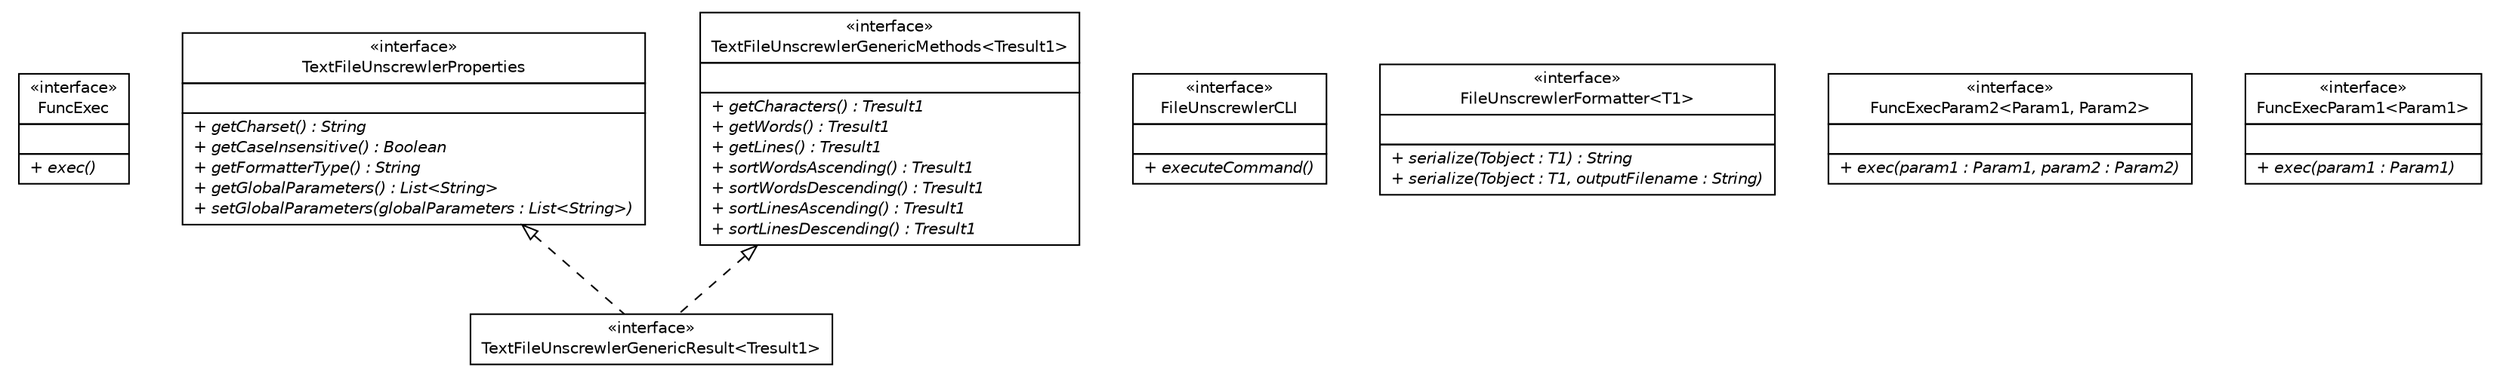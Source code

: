 #!/usr/local/bin/dot
#
# Class diagram 
# Generated by UMLGraph version R5_6-24-gf6e263 (http://www.umlgraph.org/)
#

digraph G {
	edge [fontname="Helvetica",fontsize=10,labelfontname="Helvetica",labelfontsize=10];
	node [fontname="Helvetica",fontsize=10,shape=plaintext];
	nodesep=0.25;
	ranksep=0.5;
	// org.apache.clusterbr.proc.ifc.FuncExec
	c117 [label=<<table title="org.apache.clusterbr.proc.ifc.FuncExec" border="0" cellborder="1" cellspacing="0" cellpadding="2" port="p" href="./FuncExec.html">
		<tr><td><table border="0" cellspacing="0" cellpadding="1">
<tr><td align="center" balign="center"> &#171;interface&#187; </td></tr>
<tr><td align="center" balign="center"> FuncExec </td></tr>
		</table></td></tr>
		<tr><td><table border="0" cellspacing="0" cellpadding="1">
<tr><td align="left" balign="left">  </td></tr>
		</table></td></tr>
		<tr><td><table border="0" cellspacing="0" cellpadding="1">
<tr><td align="left" balign="left"><font face="Helvetica-Oblique" point-size="10.0"> + exec() </font></td></tr>
		</table></td></tr>
		</table>>, URL="./FuncExec.html", fontname="Helvetica", fontcolor="black", fontsize=10.0];
	// org.apache.clusterbr.proc.ifc.TextFileUnscrewlerProperties
	c118 [label=<<table title="org.apache.clusterbr.proc.ifc.TextFileUnscrewlerProperties" border="0" cellborder="1" cellspacing="0" cellpadding="2" port="p" href="./TextFileUnscrewlerProperties.html">
		<tr><td><table border="0" cellspacing="0" cellpadding="1">
<tr><td align="center" balign="center"> &#171;interface&#187; </td></tr>
<tr><td align="center" balign="center"> TextFileUnscrewlerProperties </td></tr>
		</table></td></tr>
		<tr><td><table border="0" cellspacing="0" cellpadding="1">
<tr><td align="left" balign="left">  </td></tr>
		</table></td></tr>
		<tr><td><table border="0" cellspacing="0" cellpadding="1">
<tr><td align="left" balign="left"><font face="Helvetica-Oblique" point-size="10.0"> + getCharset() : String </font></td></tr>
<tr><td align="left" balign="left"><font face="Helvetica-Oblique" point-size="10.0"> + getCaseInsensitive() : Boolean </font></td></tr>
<tr><td align="left" balign="left"><font face="Helvetica-Oblique" point-size="10.0"> + getFormatterType() : String </font></td></tr>
<tr><td align="left" balign="left"><font face="Helvetica-Oblique" point-size="10.0"> + getGlobalParameters() : List&lt;String&gt; </font></td></tr>
<tr><td align="left" balign="left"><font face="Helvetica-Oblique" point-size="10.0"> + setGlobalParameters(globalParameters : List&lt;String&gt;) </font></td></tr>
		</table></td></tr>
		</table>>, URL="./TextFileUnscrewlerProperties.html", fontname="Helvetica", fontcolor="black", fontsize=10.0];
	// org.apache.clusterbr.proc.ifc.FileUnscrewlerCLI
	c119 [label=<<table title="org.apache.clusterbr.proc.ifc.FileUnscrewlerCLI" border="0" cellborder="1" cellspacing="0" cellpadding="2" port="p" href="./FileUnscrewlerCLI.html">
		<tr><td><table border="0" cellspacing="0" cellpadding="1">
<tr><td align="center" balign="center"> &#171;interface&#187; </td></tr>
<tr><td align="center" balign="center"> FileUnscrewlerCLI </td></tr>
		</table></td></tr>
		<tr><td><table border="0" cellspacing="0" cellpadding="1">
<tr><td align="left" balign="left">  </td></tr>
		</table></td></tr>
		<tr><td><table border="0" cellspacing="0" cellpadding="1">
<tr><td align="left" balign="left"><font face="Helvetica-Oblique" point-size="10.0"> + executeCommand() </font></td></tr>
		</table></td></tr>
		</table>>, URL="./FileUnscrewlerCLI.html", fontname="Helvetica", fontcolor="black", fontsize=10.0];
	// org.apache.clusterbr.proc.ifc.FileUnscrewlerFormatter<T1>
	c120 [label=<<table title="org.apache.clusterbr.proc.ifc.FileUnscrewlerFormatter" border="0" cellborder="1" cellspacing="0" cellpadding="2" port="p" href="./FileUnscrewlerFormatter.html">
		<tr><td><table border="0" cellspacing="0" cellpadding="1">
<tr><td align="center" balign="center"> &#171;interface&#187; </td></tr>
<tr><td align="center" balign="center"> FileUnscrewlerFormatter&lt;T1&gt; </td></tr>
		</table></td></tr>
		<tr><td><table border="0" cellspacing="0" cellpadding="1">
<tr><td align="left" balign="left">  </td></tr>
		</table></td></tr>
		<tr><td><table border="0" cellspacing="0" cellpadding="1">
<tr><td align="left" balign="left"><font face="Helvetica-Oblique" point-size="10.0"> + serialize(Tobject : T1) : String </font></td></tr>
<tr><td align="left" balign="left"><font face="Helvetica-Oblique" point-size="10.0"> + serialize(Tobject : T1, outputFilename : String) </font></td></tr>
		</table></td></tr>
		</table>>, URL="./FileUnscrewlerFormatter.html", fontname="Helvetica", fontcolor="black", fontsize=10.0];
	// org.apache.clusterbr.proc.ifc.TextFileUnscrewlerGenericResult<Tresult1>
	c121 [label=<<table title="org.apache.clusterbr.proc.ifc.TextFileUnscrewlerGenericResult" border="0" cellborder="1" cellspacing="0" cellpadding="2" port="p" href="./TextFileUnscrewlerGenericResult.html">
		<tr><td><table border="0" cellspacing="0" cellpadding="1">
<tr><td align="center" balign="center"> &#171;interface&#187; </td></tr>
<tr><td align="center" balign="center"> TextFileUnscrewlerGenericResult&lt;Tresult1&gt; </td></tr>
		</table></td></tr>
		</table>>, URL="./TextFileUnscrewlerGenericResult.html", fontname="Helvetica", fontcolor="black", fontsize=10.0];
	// org.apache.clusterbr.proc.ifc.FuncExecParam2<Param1, Param2>
	c122 [label=<<table title="org.apache.clusterbr.proc.ifc.FuncExecParam2" border="0" cellborder="1" cellspacing="0" cellpadding="2" port="p" href="./FuncExecParam2.html">
		<tr><td><table border="0" cellspacing="0" cellpadding="1">
<tr><td align="center" balign="center"> &#171;interface&#187; </td></tr>
<tr><td align="center" balign="center"> FuncExecParam2&lt;Param1, Param2&gt; </td></tr>
		</table></td></tr>
		<tr><td><table border="0" cellspacing="0" cellpadding="1">
<tr><td align="left" balign="left">  </td></tr>
		</table></td></tr>
		<tr><td><table border="0" cellspacing="0" cellpadding="1">
<tr><td align="left" balign="left"><font face="Helvetica-Oblique" point-size="10.0"> + exec(param1 : Param1, param2 : Param2) </font></td></tr>
		</table></td></tr>
		</table>>, URL="./FuncExecParam2.html", fontname="Helvetica", fontcolor="black", fontsize=10.0];
	// org.apache.clusterbr.proc.ifc.TextFileUnscrewlerGenericMethods<Tresult1>
	c123 [label=<<table title="org.apache.clusterbr.proc.ifc.TextFileUnscrewlerGenericMethods" border="0" cellborder="1" cellspacing="0" cellpadding="2" port="p" href="./TextFileUnscrewlerGenericMethods.html">
		<tr><td><table border="0" cellspacing="0" cellpadding="1">
<tr><td align="center" balign="center"> &#171;interface&#187; </td></tr>
<tr><td align="center" balign="center"> TextFileUnscrewlerGenericMethods&lt;Tresult1&gt; </td></tr>
		</table></td></tr>
		<tr><td><table border="0" cellspacing="0" cellpadding="1">
<tr><td align="left" balign="left">  </td></tr>
		</table></td></tr>
		<tr><td><table border="0" cellspacing="0" cellpadding="1">
<tr><td align="left" balign="left"><font face="Helvetica-Oblique" point-size="10.0"> + getCharacters() : Tresult1 </font></td></tr>
<tr><td align="left" balign="left"><font face="Helvetica-Oblique" point-size="10.0"> + getWords() : Tresult1 </font></td></tr>
<tr><td align="left" balign="left"><font face="Helvetica-Oblique" point-size="10.0"> + getLines() : Tresult1 </font></td></tr>
<tr><td align="left" balign="left"><font face="Helvetica-Oblique" point-size="10.0"> + sortWordsAscending() : Tresult1 </font></td></tr>
<tr><td align="left" balign="left"><font face="Helvetica-Oblique" point-size="10.0"> + sortWordsDescending() : Tresult1 </font></td></tr>
<tr><td align="left" balign="left"><font face="Helvetica-Oblique" point-size="10.0"> + sortLinesAscending() : Tresult1 </font></td></tr>
<tr><td align="left" balign="left"><font face="Helvetica-Oblique" point-size="10.0"> + sortLinesDescending() : Tresult1 </font></td></tr>
		</table></td></tr>
		</table>>, URL="./TextFileUnscrewlerGenericMethods.html", fontname="Helvetica", fontcolor="black", fontsize=10.0];
	// org.apache.clusterbr.proc.ifc.FuncExecParam1<Param1>
	c124 [label=<<table title="org.apache.clusterbr.proc.ifc.FuncExecParam1" border="0" cellborder="1" cellspacing="0" cellpadding="2" port="p" href="./FuncExecParam1.html">
		<tr><td><table border="0" cellspacing="0" cellpadding="1">
<tr><td align="center" balign="center"> &#171;interface&#187; </td></tr>
<tr><td align="center" balign="center"> FuncExecParam1&lt;Param1&gt; </td></tr>
		</table></td></tr>
		<tr><td><table border="0" cellspacing="0" cellpadding="1">
<tr><td align="left" balign="left">  </td></tr>
		</table></td></tr>
		<tr><td><table border="0" cellspacing="0" cellpadding="1">
<tr><td align="left" balign="left"><font face="Helvetica-Oblique" point-size="10.0"> + exec(param1 : Param1) </font></td></tr>
		</table></td></tr>
		</table>>, URL="./FuncExecParam1.html", fontname="Helvetica", fontcolor="black", fontsize=10.0];
	//org.apache.clusterbr.proc.ifc.TextFileUnscrewlerGenericResult<Tresult1> implements org.apache.clusterbr.proc.ifc.TextFileUnscrewlerProperties
	c118:p -> c121:p [dir=back,arrowtail=empty,style=dashed];
	//org.apache.clusterbr.proc.ifc.TextFileUnscrewlerGenericResult<Tresult1> implements org.apache.clusterbr.proc.ifc.TextFileUnscrewlerGenericMethods<Tresult1>
	c123:p -> c121:p [dir=back,arrowtail=empty,style=dashed];
}

